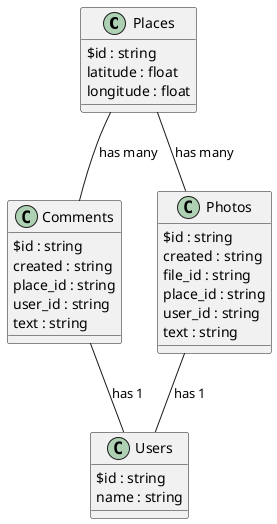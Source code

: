 @startuml Collections

class Places {
    $id : string
    latitude : float
    longitude : float
}

' class Submissions {
'     $id : string
'     user_id : string
'     latitude : float
'     longitude : float
'     created : string
' }

class Comments {
    $id : string
    created : string
    place_id : string
    user_id : string
    text : string
}

' class Votes {
'     $id : string
'     place_id : string
'     user_id : string
'     created : string
'     value : int
' }

class Photos {
    $id : string
    created : string
    file_id : string
    place_id : string
    user_id : string
    text : string

}

class Users {
    $id : string
    name : string
}

Places --  Comments : has many
Places -- Photos : has many
Comments -- Users : has 1
Photos -- Users : has 1

@enduml